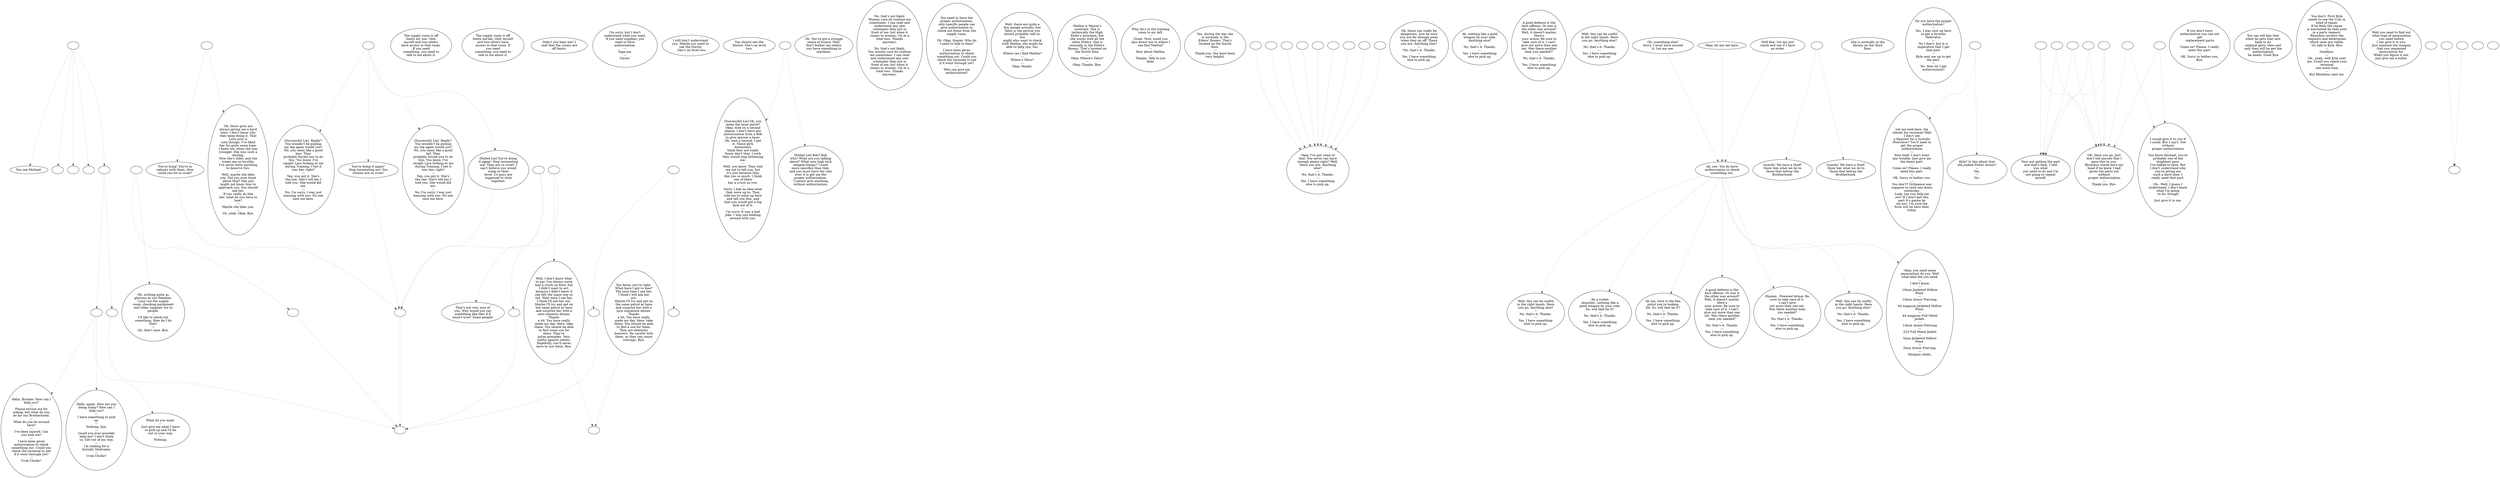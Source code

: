 digraph MICHAEL {
  "start" [style=filled       fillcolor="#FFFFFF"       color="#000000"]
  "start" -> "look_at_p_proc" [style=dotted color="#555555"]
  "start" -> "pickup_p_proc" [style=dotted color="#555555"]
  "start" -> "talk_p_proc" [style=dotted color="#555555"]
  "start" -> "critter_p_proc" [style=dotted color="#555555"]
  "start" -> "destroy_p_proc" [style=dotted color="#555555"]
  "start" [label=""]
  "goto0" [style=filled       fillcolor="#FFFFFF"       color="#000000"]
  "goto0" [label="The supply room is off\nlimits my son. Only\nmyself and two others\nhave access to that room.\nIf you need\nsomething, you need to\ntalk to me about it."]
  "goto1" [style=filled       fillcolor="#FFFFFF"       color="#000000"]
  "goto1" [label="The supply room is off\nlimits ma'am. Only myself\nand two others have\naccess to that room. If\nyou need\nsomething, you need to\ntalk to me about it."]
  "goto2" [style=filled       fillcolor="#FFFFFF"       color="#000000"]
  "goto2" [label="Didn't you hear me? I\nsaid that the rooms are\noff limits."]
  "goto3" [style=filled       fillcolor="#FFFFFF"       color="#000000"]
  "goto3" [label="Hello, Brother. How can I\nhelp you?\n---\nPlease excuse me for\nasking, but what do you\ndo for our Brotherhood.\n---\nWhat do you do around\nhere?\n---\nI've been injured. Can\nyou heal me?\n---\nI have been given\nauthorization to check\nsomething out. Could you\ncheck the terminal to see\nif it went through yet?\n---\nUrak Chufar!"]
  "goto3a" [style=filled       fillcolor="#FFFFFF"       color="#000000"]
  "goto3a" -> "UpReact" [style=dotted color="#555555"]
  "goto3a" -> "goto11" [style=dotted color="#555555"]
  "goto3a" [label=""]
  "goto4" [style=filled       fillcolor="#FFFFFF"       color="#000000"]
  "goto4" [label="I'm sorry, but I don't\nunderstand what you want.\nIf you need supplies, you\nneed to have\nauthorization.\n---\nTaga ma.\n---\nCaroo!"]
  "goto5" [style=filled       fillcolor="#FFFFFF"       color="#000000"]
  "goto5" [label="I still don't understand\nyou. Maybe you need to\nsee the Doctor\n   She's on level two."]
  "goto10" [style=filled       fillcolor="#FFFFFF"       color="#000000"]
  "goto10" [label="You should see the\nDoctor. She's on level\ntwo."]
  "goto11" [style=filled       fillcolor="#FFFFFF"       color="#000000"]
  "goto11" [label="Oh, nothing quite as\nglorious as our Paladins.\nI just run the supply\nroom, checking equipment\nand other supplies out to\npeople.\n---\nI'd like to check out\nsomething. How do I do\nthat?\n---\nOh, that's nice. Bye."]
  "goto11a" [style=filled       fillcolor="#FFFFFF"       color="#000000"]
  "goto11a" -> "goto13" [style=dotted color="#555555"]
  "goto11a" -> "goto12" [style=dotted color="#555555"]
  "goto11a" [label=""]
  "goto12" [style=filled       fillcolor="#FFFFFF"       color="#000000"]
  "goto12" [label="[Failed Lie] Bob? Bob\nwho? What are you talking\nabout? What new high tech\nweapon-thingy? I need\nmore specifics than that,\nand you must have the who\never it is get me the\nproper authorization.\nI cannot give anything\nwithout authorization."]
  "goto13" [style=filled       fillcolor="#FFFFFF"       color="#000000"]
  "goto13" [label="[Successful Lie] Oh, you\nmean the laser pistol?\nOkay, hold on a second\nplease. I don't have any\nauthorization from a Bob\nto give anyone a laser.\nOh, wait a second. I get\nit. Those girls\ndownstairs\nthink they are really\nfunny don't they. I wish\nthey would stop bothering\nme.\n---\nWell, you know. They told\nme not to tell you, but\nit's just because they\nlike you so much. I think\none of them\nhas a crush on you.\n---\nSorry, I had no idea what\nthey were up to. They\ntold me to come up here\nand tell you this, and\nthat you would get a big\nkick out of it.\n---\nI'm sorry. It was a bad\njoke. I was just kidding\naround with you."]
  "goto13a" [style=filled       fillcolor="#FFFFFF"       color="#000000"]
  "goto13a" -> "goto16" [style=dotted color="#555555"]
  "goto13a" -> "goto18" [style=dotted color="#555555"]
  "goto13a" -> "goto14" [style=dotted color="#555555"]
  "goto13a" -> "goto17" [style=dotted color="#555555"]
  "goto13a" [label=""]
  "goto13b" [style=filled       fillcolor="#FFFFFF"       color="#000000"]
  "goto13b" -> "goto22" [style=dotted color="#555555"]
  "goto13b" -> "goto15" [style=dotted color="#555555"]
  "goto13b" [label=""]
  "goto14" [style=filled       fillcolor="#FFFFFF"       color="#000000"]
  "goto14" -> "DownReact" [style=dotted color="#555555"]
  "goto14" [label="[Failed Lie] You're doing\nit again! Stop tormenting\nme! They are so cruel! I\ncan't believe you would\nstoop to their\nlevel. Us guys are\nsupposed to stick\ntogether."]
  "goto15" [style=filled       fillcolor="#FFFFFF"       color="#000000"]
  "goto15" -> "DownReact" [style=dotted color="#555555"]
  "goto15" [label="You're lying! You're in\ncahoots with them. How\ncould you be so cruel?"]
  "goto16" [style=filled       fillcolor="#FFFFFF"       color="#000000"]
  "goto16" [label="[Successful Lie]  Really?\nYou wouldn't be pulling\nmy leg again would you?\nNo, you seem like a good\nlad. They\nprobably forced you to do\nthis. You know, I've\ncaught Lara looking at me\nduring Training. I bet it\nwas her, right?\n---\nYep, you got it. She's\nthe one. Don't tell her I\ntold you. She would kill\nme.\n---\nNo, I'm sorry. I was just\nmessing with you. No one\nsent me here."]
  "goto16a" [style=filled       fillcolor="#FFFFFF"       color="#000000"]
  "goto16a" -> "BigUpReact" [style=dotted color="#555555"]
  "goto16a" -> "goto19" [style=dotted color="#555555"]
  "goto16a" [label=""]
  "goto16b" [style=filled       fillcolor="#FFFFFF"       color="#000000"]
  "goto16b" -> "DownReact" [style=dotted color="#555555"]
  "goto16b" -> "goto20" [style=dotted color="#555555"]
  "goto16b" [label=""]
  "goto17" [style=filled       fillcolor="#FFFFFF"       color="#000000"]
  "goto17" -> "DownReact" [style=dotted color="#555555"]
  "goto17" [label="You're doing it again!\nStop tormenting me! You\nwomen are so cruel!"]
  "goto18" [style=filled       fillcolor="#FFFFFF"       color="#000000"]
  "goto18" [label="[Successful Lie]  Really?\nYou wouldn't be pulling\nmy leg again would you?\nNo, you seem like a good\nlass. They\nprobably forced you to do\nthis. You know, I've\ncaught Lara looking at me\nduring Training. I bet it\nwas her, right?\n---\nYep, you got it. She's\nthe one. Don't tell her I\ntold you. She would kill\nme.\n---\nNo, I'm sorry. I was just\nmessing with you. No one\nsent me here."]
  "goto19" [style=filled       fillcolor="#FFFFFF"       color="#000000"]
  "goto19" -> "TopReact" [style=dotted color="#555555"]
  "goto19" [label="Well, I don't know what\nto say. I've always sorta\nhad a crush on here, but\nI didn't want to act,\nbecause I didn't know if\nshe felt the same way or\nnot. Next time I see her,\nI think I'll ask her out.\nMaybe I'll try and get on\nthe same patrol as here\nand surprise her with a\nnice romantic dinner.\nThanks\na lot. You have really\nmade my day. Here, take\nthese. You should be able\nto find some use for\nthem. They're\npulse grenades. Very\nuseful against robots.\nHopefully, you'll never\nhave to use them. Bye."]
  "goto20" [style=filled       fillcolor="#FFFFFF"       color="#000000"]
  "goto20" [label="That's not very nice of\nyou. Why would you say\nsomething like that if it\nwasn't true? Some people!"]
  "goto21" [style=filled       fillcolor="#FFFFFF"       color="#000000"]
  "goto21" [label="Oh. You've got a strange\nsense of humor. Well,\ndon't bother me unless\nyou have something to\ncheckout."]
  "goto22" [style=filled       fillcolor="#FFFFFF"       color="#000000"]
  "goto22" [label="Oh, those girls are\nalways giving me a hard\ntime. I don't know why\nthey keep doing it. That\nLara sure is\ncute though. I've liked\nher for quite some time.\nI knew her when she was\nyounger. She was such a\ndarling.\nNow she's older, and she\ntreats me so terribly.\nI've never done anything\nto deserve this.\n---\nWell, maybe she likes\nyou. Did you ever think\nabout that? She just\nmight not know how to\napproach you. You should\nask her.\nIf you really do like\nher, what do you have to\nlose?\n---\nMaybe she likes you.\n---\nUh, yeah. Okay. Bye."]
  "goto23" [style=filled       fillcolor="#FFFFFF"       color="#000000"]
  "goto23" -> "TopReact" [style=dotted color="#555555"]
  "goto23" [label="You know, you're right.\nWhat have I got to lose?\nThe next time I see her,\nI think I will ask her\nout.\nMaybe I'll try and get on\nthe same patrol as here\nand surprise her with a\nnice romantice dinner.\nThanks\na lot. You have really\nmade my day. Here, take\nthese. You should be able\nto find a use for them.\nThey are dexterity\nboosters. Be careful with\nthem, as they can cause\ncravings. Bye."]
  "goto24" [style=filled       fillcolor="#FFFFFF"       color="#000000"]
  "goto24" [label="No, that's not likely.\nWomen sure do confuse me\nsometimes. I can read and\nunderstand any new\nschematic they put in\nfront of me; but when it\ncomes to women, I'm at a\ntotal loss. Thanks\nanyways.\n---\nNo, that's not likely.\nYou women sure do confuse\nme sometimes. I can read\nand understand any new\nschematic they put in\nfront of me; but when it\ncomes to women, I'm at a\ntotal loss. Thanks\nanyways."]
  "goto26" [style=filled       fillcolor="#FFFFFF"       color="#000000"]
  "goto26" [label="You need to have the\nproper authorization.\nonly specific people can\ngive authorization to\ncheck out items from the\nsupply room.\n---\nOh. Okay, thanks. Who do\nI need to talk to then?\n---\nI have been given\nauthorization to check\nsomething out. Could you\ncheck the terminal to see\nif it went through yet?\n---\nWho can give me\nauthorization?"]
  "goto27" [style=filled       fillcolor="#FFFFFF"       color="#000000"]
  "goto27" [label="Well, there are quite a\nfew people actually; but\nTalus is the person you\nshould probably talk to.\nYou\nmight also want to check\nwith Mathia, she might be\nable to help you, too.\n---\nWhere can I find Mathia?\n---\nWhere's Talus?\n---\nOkay, thanks."]
  "goto28" [style=filled       fillcolor="#FFFFFF"       color="#000000"]
  "goto28" [label="Mathia is Maxon's\nassistant. She is\ntechnically the High\nElder's assistant, but\nshe works with all the\nother Elders. She is\nnormally in the Elders'\nRooms. That's located on\nthe fourth floor.\n---\nOkay. Where's Talus?\n---\nOkay. Thanks. Bye."]
  "goto29" [style=filled       fillcolor="#FFFFFF"       color="#000000"]
  "goto29" [label="Why, he's in the training\nroom to my left.\n---\nGreat. Now, could you\nalso direct me to where I\ncan find Mathia?\n---\nHow about Mathia.\n---\nThanks. Talk to you\nlater."]
  "goto30" [style=filled       fillcolor="#FFFFFF"       color="#000000"]
  "goto30" [label="Yes, during the day she\nis normally in the\nElders' Rooms. That's\nlocated on the fourth\nfloor.\n---\nThank you. You have been\nvery helpful."]
  "goto38" [style=filled       fillcolor="#FFFFFF"       color="#000000"]
  "goto38" [label="Okay, I've got some of\nthat. You never can have\nenough ammo right? Well,\nthere you are. Anything\nelse?\n---\nNo, that's it. Thanks.\n---\nYes, I have something\nelse to pick up."]
  "goto39" [style=filled       fillcolor="#FFFFFF"       color="#000000"]
  "goto39" [label="Oh, these can really be\ndangerous. Just be sure\nyou are far enough away\nwhen they go off. There\nyou are. Anything else?\n---\n\"No, that's it. Thanks.\n---\nYes, I have something\nelse to pick up."]
  "goto40" [style=filled       fillcolor="#FFFFFF"       color="#000000"]
  "goto40" [label="Ah, nothing like a good\nweapon by your side.\nAnything else?\n---\nNo, that's it. Thanks.\n---\nYes, I have something\nelse to pick up."]
  "goto41" [style=filled       fillcolor="#FFFFFF"       color="#000000"]
  "goto41" [label="A good defense is the\nbest offense. Or was it\nthe other way around?\nWell, it doesn't matter.\nHere's\nyour armor. Be sure to\ntake care of it. I can't\ngive out more than one\nset. Was there another\nitem you needed?\"\n---\nNo, that's it. Thanks.\n---\nYes, I have something\nelse to pick up."]
  "goto42" [style=filled       fillcolor="#FFFFFF"       color="#000000"]
  "goto42" [label="Well, this can be useful\nin the right hands. Here\nyou go. Anything else?\n---\nNo, that's it. Thanks.\n---\nYes, I have something\nelse to pick up."]
  "goto43" [style=filled       fillcolor="#FFFFFF"       color="#000000"]
  "goto43" -> "goto49" [style=dotted color="#555555"]
  "goto43" [label="Oh, something else?\nSorry, I must have missed\nit. Let me see."]
  "goto44a" [style=filled       fillcolor="#FFFFFF"       color="#000000"]
  "goto44a" -> "goto38" [style=dotted color="#555555"]
  "goto44a" [label=""]
  "goto44b" [style=filled       fillcolor="#FFFFFF"       color="#000000"]
  "goto44b" -> "goto38" [style=dotted color="#555555"]
  "goto44b" [label=""]
  "goto44c" [style=filled       fillcolor="#FFFFFF"       color="#000000"]
  "goto44c" -> "goto38" [style=dotted color="#555555"]
  "goto44c" [label=""]
  "goto44d" [style=filled       fillcolor="#FFFFFF"       color="#000000"]
  "goto44d" -> "goto38" [style=dotted color="#555555"]
  "goto44d" [label=""]
  "goto44e" [style=filled       fillcolor="#FFFFFF"       color="#000000"]
  "goto44e" -> "goto38" [style=dotted color="#555555"]
  "goto44e" [label=""]
  "goto44f" [style=filled       fillcolor="#FFFFFF"       color="#000000"]
  "goto44f" -> "goto38" [style=dotted color="#555555"]
  "goto44f" [label=""]
  "goto44g" [style=filled       fillcolor="#FFFFFF"       color="#000000"]
  "goto44g" -> "goto38" [style=dotted color="#555555"]
  "goto44g" [label=""]
  "goto44h" [style=filled       fillcolor="#FFFFFF"       color="#000000"]
  "goto44h" -> "goto38" [style=dotted color="#555555"]
  "goto44h" [label=""]
  "goto44i" [style=filled       fillcolor="#FFFFFF"       color="#000000"]
  "goto44i" -> "goto38" [style=dotted color="#555555"]
  "goto44i" [label=""]
  "goto47" [style=filled       fillcolor="#FFFFFF"       color="#000000"]
  "goto47" [label="Hello, again. How are you\ndoing today? How can I\nhelp you?\n---\nI have something to pick\nup.\n---\nNothing, bye.\n---\nCould you ever possibly\nhelp me? I don't think\nso. Get out of my way.\n---\nI'm looking for a\nSystolic Motivator.\n---\nUrak Chufar!"]
  "goto47a" [style=filled       fillcolor="#FFFFFF"       color="#000000"]
  "goto47a" -> "BigDownReact" [style=dotted color="#555555"]
  "goto47a" -> "gotoend" [style=dotted color="#555555"]
  "goto47a" [label=""]
  "goto48" [style=filled       fillcolor="#FFFFFF"       color="#000000"]
  "goto48" -> "goto49" [style=dotted color="#555555"]
  "goto48" [label="Okay, let me see here."]
  "goto49" [style=filled       fillcolor="#FFFFFF"       color="#000000"]
  "goto49" -> "goto146a" [style=dotted color="#555555"]
  "goto49" -> "goto146b" [style=dotted color="#555555"]
  "goto49" -> "goto147" [style=dotted color="#555555"]
  "goto49" -> "goto148" [style=dotted color="#555555"]
  "goto49" -> "goto149" [style=dotted color="#555555"]
  "goto49" -> "goto150" [style=dotted color="#555555"]
  "goto49" -> "goto144" [style=dotted color="#555555"]
  "goto49" [label="Ah, yes. You do have\nauthorization to check\nsomething out."]
  "goto52a" [style=filled       fillcolor="#FFFFFF"       color="#000000"]
  "goto52a" -> "goto54" [style=dotted color="#555555"]
  "goto52a" -> "goto55" [style=dotted color="#555555"]
  "goto52a" [label=""]
  "goto53" [style=filled       fillcolor="#FFFFFF"       color="#000000"]
  "goto53" [label="She is normally in the\nlibrary on the third\nfloor."]
  "goto54" [style=filled       fillcolor="#FFFFFF"       color="#000000"]
  "goto54" [label="Guards! We have a thief!\nShow him what we do to\nthose that betray the\nBrotherhood."]
  "goto55" [style=filled       fillcolor="#FFFFFF"       color="#000000"]
  "goto55" [label="Guards! We have a thief!\nShow her what we do to\nthose that betray the\nBrotherhood."]
  "goto60" [style=filled       fillcolor="#FFFFFF"       color="#000000"]
  "goto60" [label="What do you want.\n---\nJust give me what I have\nto pick up and I'll be\nout or your way.\n---\nNothing."]
  "goto61" [style=filled       fillcolor="#FFFFFF"       color="#000000"]
  "goto61" -> "goto49" [style=dotted color="#555555"]
  "goto61" [label="Well fine. Let me just\ncheck and see if I have\nan order."]
  "goto72" [style=filled       fillcolor="#FFFFFF"       color="#000000"]
  "goto72" [label="Do you have the proper\nauthorization?\n---\nYes. I was sent up here\nto get a Systolic\nMotivator.\n---\nNo I don't, but it is\nimperative that I get\nthat part.\n---\nKyle sent me up to get\nthe part.\n---\nNo. How do I get\nauthorization?"]
  "goto73" [style=filled       fillcolor="#FFFFFF"       color="#000000"]
  "goto73" [label="Let me look here. (he\nchecks his terminal) Well\nI don't see\na Request for a Systolic\nMotivator? You'll need to\nget the proper\n authorization.\n---\nNow look! I don't want\nany trouble. Just give me\nthe damn part.\n---\nCome on? Please. I really\nneed this part.\n---\nOK. Sorry to bother you.\n---\nYou don't? Ordinance was\nsuppose to send one down\nyesterday.\nLook, can you help me\nout? If I don't get this\npart it's gonna be\nmy ass. I'm sure the\nform will be here later\ntoday."]
  "goto73a" [style=filled       fillcolor="#FFFFFF"       color="#000000"]
  "goto73a" -> "goto74" [style=dotted color="#555555"]
  "goto73a" -> "goto80" [style=dotted color="#555555"]
  "goto73a" [label=""]
  "goto73b" [style=filled       fillcolor="#FFFFFF"       color="#000000"]
  "goto73b" -> "goto74" [style=dotted color="#555555"]
  "goto73b" -> "goto80" [style=dotted color="#555555"]
  "goto73b" [label=""]
  "goto73c" [style=filled       fillcolor="#FFFFFF"       color="#000000"]
  "goto73c" -> "goto74" [style=dotted color="#555555"]
  "goto73c" -> "goto75" [style=dotted color="#555555"]
  "goto73c" [label=""]
  "goto74" [style=filled       fillcolor="#FFFFFF"       color="#000000"]
  "goto74" [label="OK. Here you go. Just\ndon't tell anyone that I\ngave this to you.\nRhombus would have my\nhead if he knew I had\ngiven the parts out\nwithout\n proper authorization.\n---\nThank you. Bye."]
  "goto75" [style=filled       fillcolor="#FFFFFF"       color="#000000"]
  "goto75" [label="I would give it to you if\nI could. But I can't. Not\nwithout\n proper authorization.\n---\nYou know Michael, you're\nprobably one of the\nbrightest guys\nI've talked to here. But\nI don't understand why\nyou're giving me\nsuch a hard time. I\nreally need that part.\n---\nOh.. Well. I guess I\nunderstand. I don't know\nwhat I'm going\n to do, though.\n---\nJust give it to me."]
  "goto75a" [style=filled       fillcolor="#FFFFFF"       color="#000000"]
  "goto75a" -> "goto74" [style=dotted color="#555555"]
  "goto75a" -> "goto80" [style=dotted color="#555555"]
  "goto75a" [label=""]
  "goto75b" [style=filled       fillcolor="#FFFFFF"       color="#000000"]
  "goto75b" -> "goto74" [style=dotted color="#555555"]
  "goto75b" -> "goto80" [style=dotted color="#555555"]
  "goto75b" [label=""]
  "goto75c" [style=filled       fillcolor="#FFFFFF"       color="#000000"]
  "goto75c" -> "goto74" [style=dotted color="#555555"]
  "goto75c" -> "goto80" [style=dotted color="#555555"]
  "goto75c" [label=""]
  "goto76" [style=filled       fillcolor="#FFFFFF"       color="#000000"]
  "goto76" [label="If you don't have\nauthorization you can not\nget\n replacement parts.\n---\nCome on? Please. I really\nneed this part.\n---\nOK. Sorry to bother you.\nBye."]
  "goto76a" [style=filled       fillcolor="#FFFFFF"       color="#000000"]
  "goto76a" -> "goto74" [style=dotted color="#555555"]
  "goto76a" -> "goto75" [style=dotted color="#555555"]
  "goto76a" [label=""]
  "goto77" [style=filled       fillcolor="#FFFFFF"       color="#000000"]
  "goto77" [label="Kyle? Is this about that\nold junked Power Armor?\n---\nYes.\n---\nNo."]
  "goto78" [style=filled       fillcolor="#FFFFFF"       color="#000000"]
  "goto78" [label="You can tell him that\nwhen he gets that unit\nback to its\noriginal glory, then and\nonly then will he get the\nauthorization\n he needs. Good Bye."]
  "goto79" [style=filled       fillcolor="#FFFFFF"       color="#000000"]
  "goto79" [label="You don't. First Kyle\nneeds to see the Unit in\nneed of repair.\nIf he feels the repair\nis warranted he then puts\nin a parts request.\nRhombus reviews the\nrequests and determines\nwhich ones are viable.\n Go talk to Kyle. Bye.\n---\nGoodbye.\n---\nOh...yeah, well Kyle sent\nme. Could you check your\nterminal\n one more time.\n---\nBut Rhombus sent me."]
  "goto79a" [style=filled       fillcolor="#FFFFFF"       color="#000000"]
  "goto79a" -> "goto73" [style=dotted color="#555555"]
  "goto79a" -> "goto77" [style=dotted color="#555555"]
  "goto79a" [label=""]
  "goto80" [style=filled       fillcolor="#FFFFFF"       color="#000000"]
  "goto80" [label="Your not getting the part\nand that's final. I told\nyou what\nyou need to do and I'm\nnot going to repeat\nmyself."]
  "goto144" [style=filled       fillcolor="#FFFFFF"       color="#000000"]
  "goto144" [label="Okay, you need some\nammunition do you. Well\nwhat kind did you need.\n---\nI don't know.\n---\n10mm Jacketed Hollow\nPoint.\n---\n10mm Armor Piercing.\n---\n44 magnum Jacketed Hollow\nPoint.\n---\n44 magnum Full Metal\nJacket.\n---\n14mm Armor Piercing\n---\n.223 Full Metal Jacket.\n---\n5mm Jacketed Hollow\nPoint.\n---\n5mm Armor Piercing.\n---\nShotgun shells."]
  "goto145" [style=filled       fillcolor="#FFFFFF"       color="#000000"]
  "goto145" [label="Well you need to find out\nwhat type of ammunition\nyou need before\nI can give it to you.\nJust examine the weapon\nthat you requested\nammunition for.\nWhen you figure it out,\njust give me a holler."]
  "goto146a" [style=filled       fillcolor="#FFFFFF"       color="#000000"]
  "goto146a" [label="Well, this can be useful\nin the right hands. Here\nyou go. Anything else?\n---\nNo, that's it. Thanks.\n---\nYes, I have something\nelse to pick up."]
  "goto146b" [style=filled       fillcolor="#FFFFFF"       color="#000000"]
  "goto146b" [label="Ah a rocket\nlauncher...nothing like a\ngood weapon by your side.\nSo, will that be it?\n---\nNo, that's it. Thanks.\n---\nYes, I have something\nelse to pick up."]
  "goto147" [style=filled       fillcolor="#FFFFFF"       color="#000000"]
  "goto147" [label="Ah yes, here is the fine\npistol you're looking\nfor. So, will that be it?\n---\nNo, that's it. Thanks.\n---\nYes, I have something\nelse to pick up."]
  "goto148" [style=filled       fillcolor="#FFFFFF"       color="#000000"]
  "goto148" [label="A good defense is the\nbest offense. Or was it\nthe other way around?\nWell, it doesn't matter.\nHere's\nyour armor. Be sure to\ntake care of it. I can't\ngive out more than one\nset. Was there another\nitem you needed?\n---\nNo, that's it. Thanks.\n---\nYes, I have something\nelse to pick up."]
  "goto149" [style=filled       fillcolor="#FFFFFF"       color="#000000"]
  "goto149" [label="Hmmm...Powered Armor. Be\nsure to take care of it.\nI can't give\nout more than one set.\nWas there another item\nyou needed?\n---\nNo, that's it. Thanks.\n---\nYes, I have something\nelse to pick up."]
  "goto150" [style=filled       fillcolor="#FFFFFF"       color="#000000"]
  "goto150" [label="Well, this can be useful\nin the right hands. Here\nyou go. Anything else?\n---\nNo, that's it. Thanks.\n---\nYes, I have something\nelse to pick up."]
  "do_dialogue" [style=filled       fillcolor="#FFFFFF"       color="#000000"]
  "do_dialogue" -> "goto60" [style=dotted color="#555555"]
  "do_dialogue" -> "goto47" [style=dotted color="#555555"]
  "do_dialogue" -> "goto3" [style=dotted color="#555555"]
  "do_dialogue" [label=""]
  "combat" [style=filled       fillcolor="#FFFFFF"       color="#000000"]
  "combat" [label=""]
  "gotoend" [style=filled       fillcolor="#FFFFFF"       color="#000000"]
  "gotoend" [label=""]
  "critter_p_proc" [style=filled       fillcolor="#FFFFFF"       color="#000000"]
  "critter_p_proc" [label=""]
  "pickup_p_proc" [style=filled       fillcolor="#FFFFFF"       color="#000000"]
  "pickup_p_proc" [label=""]
  "talk_p_proc" [style=filled       fillcolor="#FFFFFF"       color="#000000"]
  "talk_p_proc" -> "get_reaction" [style=dotted color="#555555"]
  "talk_p_proc" -> "do_dialogue" [style=dotted color="#555555"]
  "talk_p_proc" [label=""]
  "destroy_p_proc" [style=filled       fillcolor="#FFFFFF"       color="#000000"]
  "destroy_p_proc" [label=""]
  "look_at_p_proc" [style=filled       fillcolor="#FFFFFF"       color="#000000"]
  "look_at_p_proc" [label="You see Michael."]
  "get_reaction" [style=filled       fillcolor="#FFFFFF"       color="#000000"]
  "get_reaction" -> "ReactToLevel" [style=dotted color="#555555"]
  "get_reaction" [label=""]
  "ReactToLevel" [style=filled       fillcolor="#FFFFFF"       color="#000000"]
  "ReactToLevel" [label=""]
  "LevelToReact" [style=filled       fillcolor="#FFFFFF"       color="#000000"]
  "LevelToReact" [label=""]
  "UpReact" [style=filled       fillcolor="#FFFFFF"       color="#000000"]
  "UpReact" -> "ReactToLevel" [style=dotted color="#555555"]
  "UpReact" [label=""]
  "DownReact" [style=filled       fillcolor="#FFFFFF"       color="#000000"]
  "DownReact" -> "ReactToLevel" [style=dotted color="#555555"]
  "DownReact" [label=""]
  "BottomReact" [style=filled       fillcolor="#FFFFFF"       color="#000000"]
  "BottomReact" [label=""]
  "TopReact" [style=filled       fillcolor="#FFFFFF"       color="#000000"]
  "TopReact" [label=""]
  "BigUpReact" [style=filled       fillcolor="#FFFFFF"       color="#000000"]
  "BigUpReact" -> "ReactToLevel" [style=dotted color="#555555"]
  "BigUpReact" [label=""]
  "BigDownReact" [style=filled       fillcolor="#FFFFFF"       color="#000000"]
  "BigDownReact" -> "ReactToLevel" [style=dotted color="#555555"]
  "BigDownReact" [label=""]
  "UpReactLevel" [style=filled       fillcolor="#FFFFFF"       color="#000000"]
  "UpReactLevel" -> "LevelToReact" [style=dotted color="#555555"]
  "UpReactLevel" [label=""]
  "DownReactLevel" [style=filled       fillcolor="#FFFFFF"       color="#000000"]
  "DownReactLevel" -> "LevelToReact" [style=dotted color="#555555"]
  "DownReactLevel" [label=""]
  "Goodbyes" [style=filled       fillcolor="#FFFFFF"       color="#000000"]
  "Goodbyes" [label=""]
}